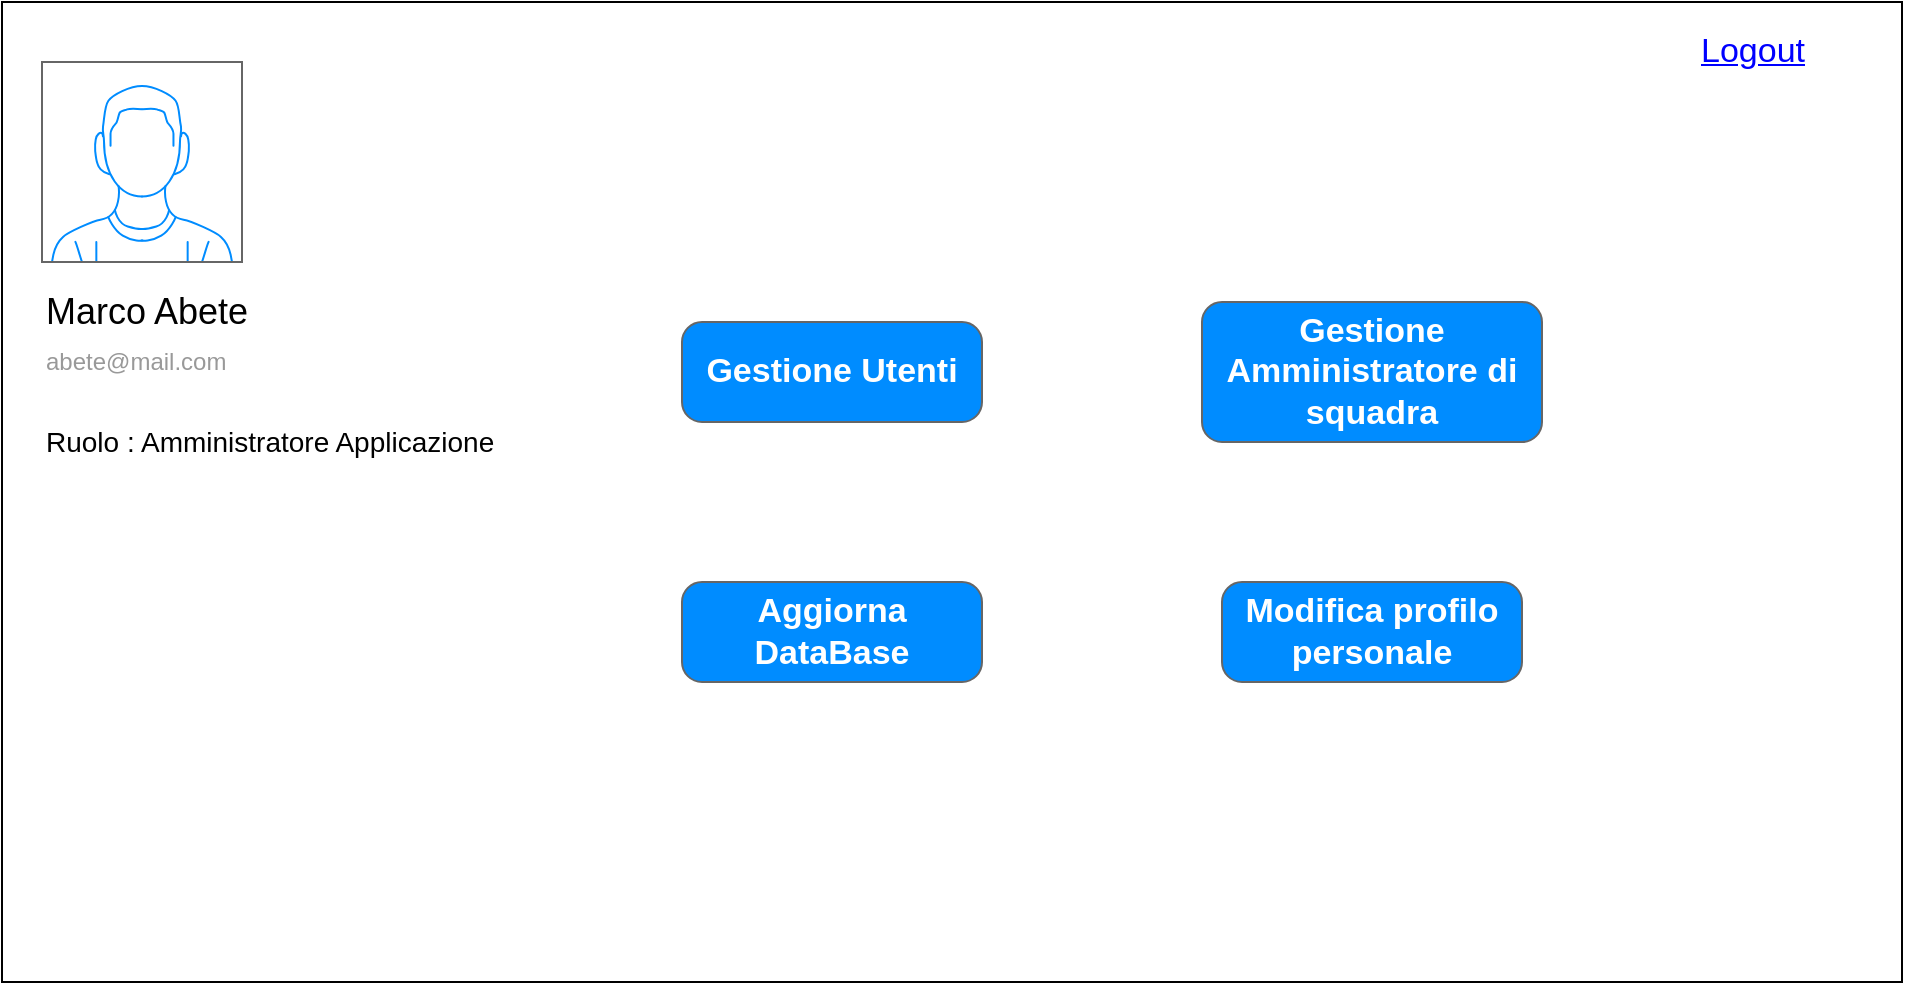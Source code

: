 <mxfile version="12.5.3" type="device"><diagram id="bzgB3iF7zOTnyQcpXf3N" name="Page-1"><mxGraphModel dx="1024" dy="592" grid="1" gridSize="10" guides="1" tooltips="1" connect="1" arrows="1" fold="1" page="1" pageScale="1" pageWidth="1169" pageHeight="827" math="0" shadow="0"><root><mxCell id="0"/><mxCell id="1" parent="0"/><mxCell id="4DFVGxGWCjPMtMnNygpk-17" value="" style="rounded=0;whiteSpace=wrap;html=1;" parent="1" vertex="1"><mxGeometry x="20" y="10" width="950" height="490" as="geometry"/></mxCell><mxCell id="4DFVGxGWCjPMtMnNygpk-1" value="" style="verticalLabelPosition=bottom;shadow=0;dashed=0;align=center;html=1;verticalAlign=top;strokeWidth=1;shape=mxgraph.mockup.containers.userMale;strokeColor=#666666;strokeColor2=#008cff;" parent="1" vertex="1"><mxGeometry x="40" y="40" width="100" height="100" as="geometry"/></mxCell><mxCell id="4DFVGxGWCjPMtMnNygpk-2" value="&lt;font style=&quot;font-size: 18px&quot;&gt;Marco Abete&lt;br&gt;&lt;/font&gt;" style="text;html=1;strokeColor=none;fillColor=none;align=left;verticalAlign=middle;whiteSpace=wrap;rounded=0;" parent="1" vertex="1"><mxGeometry x="40" y="150" width="110" height="30" as="geometry"/></mxCell><mxCell id="4DFVGxGWCjPMtMnNygpk-6" value="&lt;font color=&quot;#999999&quot;&gt;abete@mail.com&lt;/font&gt;" style="text;html=1;strokeColor=none;fillColor=none;align=left;verticalAlign=middle;whiteSpace=wrap;rounded=0;" parent="1" vertex="1"><mxGeometry x="40" y="180" width="140" height="20" as="geometry"/></mxCell><mxCell id="4DFVGxGWCjPMtMnNygpk-10" value="Ruolo : Amministratore Applicazione" style="text;html=1;align=left;verticalAlign=middle;resizable=0;points=[];autosize=1;fontSize=14;" parent="1" vertex="1"><mxGeometry x="40" y="220" width="240" height="20" as="geometry"/></mxCell><mxCell id="4DFVGxGWCjPMtMnNygpk-11" value="Logout" style="shape=rectangle;strokeColor=none;fillColor=none;linkText=;fontSize=17;fontColor=#0000ff;fontStyle=4;html=1;align=center;" parent="1" vertex="1"><mxGeometry x="820" y="20" width="150" height="30" as="geometry"/></mxCell><mxCell id="4DFVGxGWCjPMtMnNygpk-12" value="Gestione Utenti" style="strokeWidth=1;shadow=0;dashed=0;align=center;html=1;shape=mxgraph.mockup.buttons.button;strokeColor=#666666;fontColor=#ffffff;mainText=;buttonStyle=round;fontSize=17;fontStyle=1;fillColor=#008cff;whiteSpace=wrap;" parent="1" vertex="1"><mxGeometry x="360" y="170" width="150" height="50" as="geometry"/></mxCell><mxCell id="4DFVGxGWCjPMtMnNygpk-13" value="Gestione Amministratore di squadra" style="strokeWidth=1;shadow=0;dashed=0;align=center;html=1;shape=mxgraph.mockup.buttons.button;strokeColor=#666666;fontColor=#ffffff;mainText=;buttonStyle=round;fontSize=17;fontStyle=1;fillColor=#008cff;whiteSpace=wrap;" parent="1" vertex="1"><mxGeometry x="620" y="160" width="170" height="70" as="geometry"/></mxCell><mxCell id="4DFVGxGWCjPMtMnNygpk-14" value="Aggiorna DataBase" style="strokeWidth=1;shadow=0;dashed=0;align=center;html=1;shape=mxgraph.mockup.buttons.button;strokeColor=#666666;fontColor=#ffffff;mainText=;buttonStyle=round;fontSize=17;fontStyle=1;fillColor=#008cff;whiteSpace=wrap;" parent="1" vertex="1"><mxGeometry x="360" y="300" width="150" height="50" as="geometry"/></mxCell><mxCell id="amEuvITJ9nvBpb8ZYGlN-1" value="Modifica profilo personale" style="strokeWidth=1;shadow=0;dashed=0;align=center;html=1;shape=mxgraph.mockup.buttons.button;strokeColor=#666666;fontColor=#ffffff;mainText=;buttonStyle=round;fontSize=17;fontStyle=1;fillColor=#008cff;whiteSpace=wrap;" vertex="1" parent="1"><mxGeometry x="630" y="300" width="150" height="50" as="geometry"/></mxCell></root></mxGraphModel></diagram></mxfile>